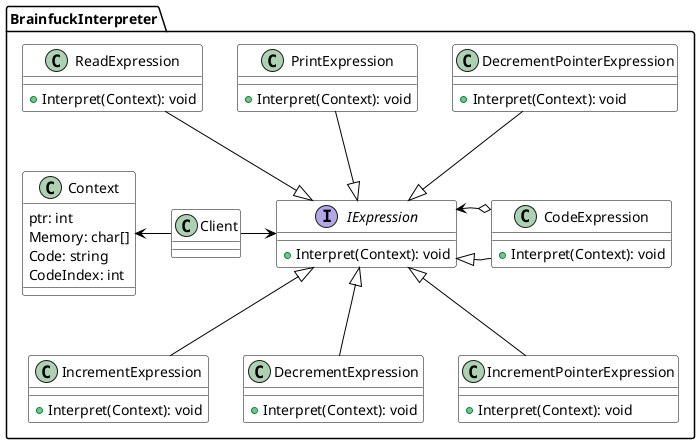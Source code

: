 @startuml
package "BrainfuckInterpreter" {
    skinparam class {
	BackgroundColor White
	ArrowColor Black
	BorderColor Black
    }
    ' skinparam linetype ortho

    class Client {

    }

    class Context {
        ptr: int
        Memory: char[]
        Code: string
        CodeIndex: int
    }

    interface IExpression {
        +Interpret(Context): void
    }

    class IncrementExpression {
        +Interpret(Context): void
    }

    class DecrementExpression {
        +Interpret(Context): void
    }

    class IncrementPointerExpression {
        +Interpret(Context): void
    }

    class DecrementPointerExpression {
        +Interpret(Context): void
    }

    class PrintExpression {
        +Interpret(Context): void
    }

    class ReadExpression {
        +Interpret(Context): void
    }

    class CodeExpression {
        +Interpret(Context): void
    }

    Client -left-> Context
    Client -right-> IExpression
    
    IncrementExpression -up-|> IExpression
    DecrementExpression -up-|> IExpression
    IncrementPointerExpression -up-|> IExpression

    DecrementPointerExpression -down-|> IExpression
    PrintExpression -down-|> IExpression
    ReadExpression -down-|> IExpression

    CodeExpression -left-|> IExpression
    CodeExpression o-left-> IExpression
} 
@enduml